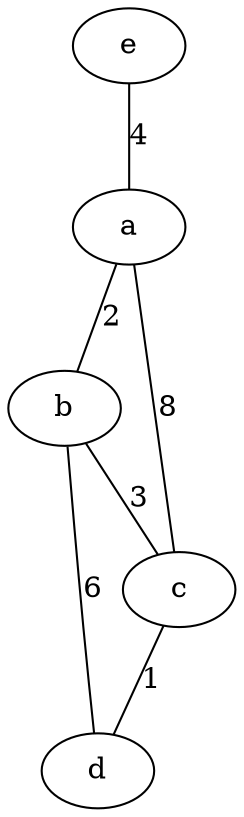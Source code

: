 graph G {
  a -- b [label=2]
  a -- c [label=8]
  b -- d [label=6]
  b -- c [label=3]
  c -- d [label=1]
e -- a [label=4]
}